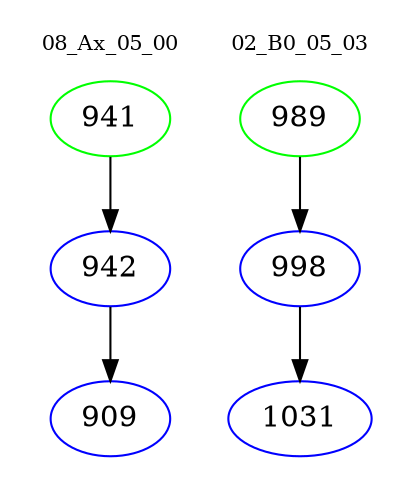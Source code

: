 digraph{
subgraph cluster_0 {
color = white
label = "08_Ax_05_00";
fontsize=10;
T0_941 [label="941", color="green"]
T0_941 -> T0_942 [color="black"]
T0_942 [label="942", color="blue"]
T0_942 -> T0_909 [color="black"]
T0_909 [label="909", color="blue"]
}
subgraph cluster_1 {
color = white
label = "02_B0_05_03";
fontsize=10;
T1_989 [label="989", color="green"]
T1_989 -> T1_998 [color="black"]
T1_998 [label="998", color="blue"]
T1_998 -> T1_1031 [color="black"]
T1_1031 [label="1031", color="blue"]
}
}
